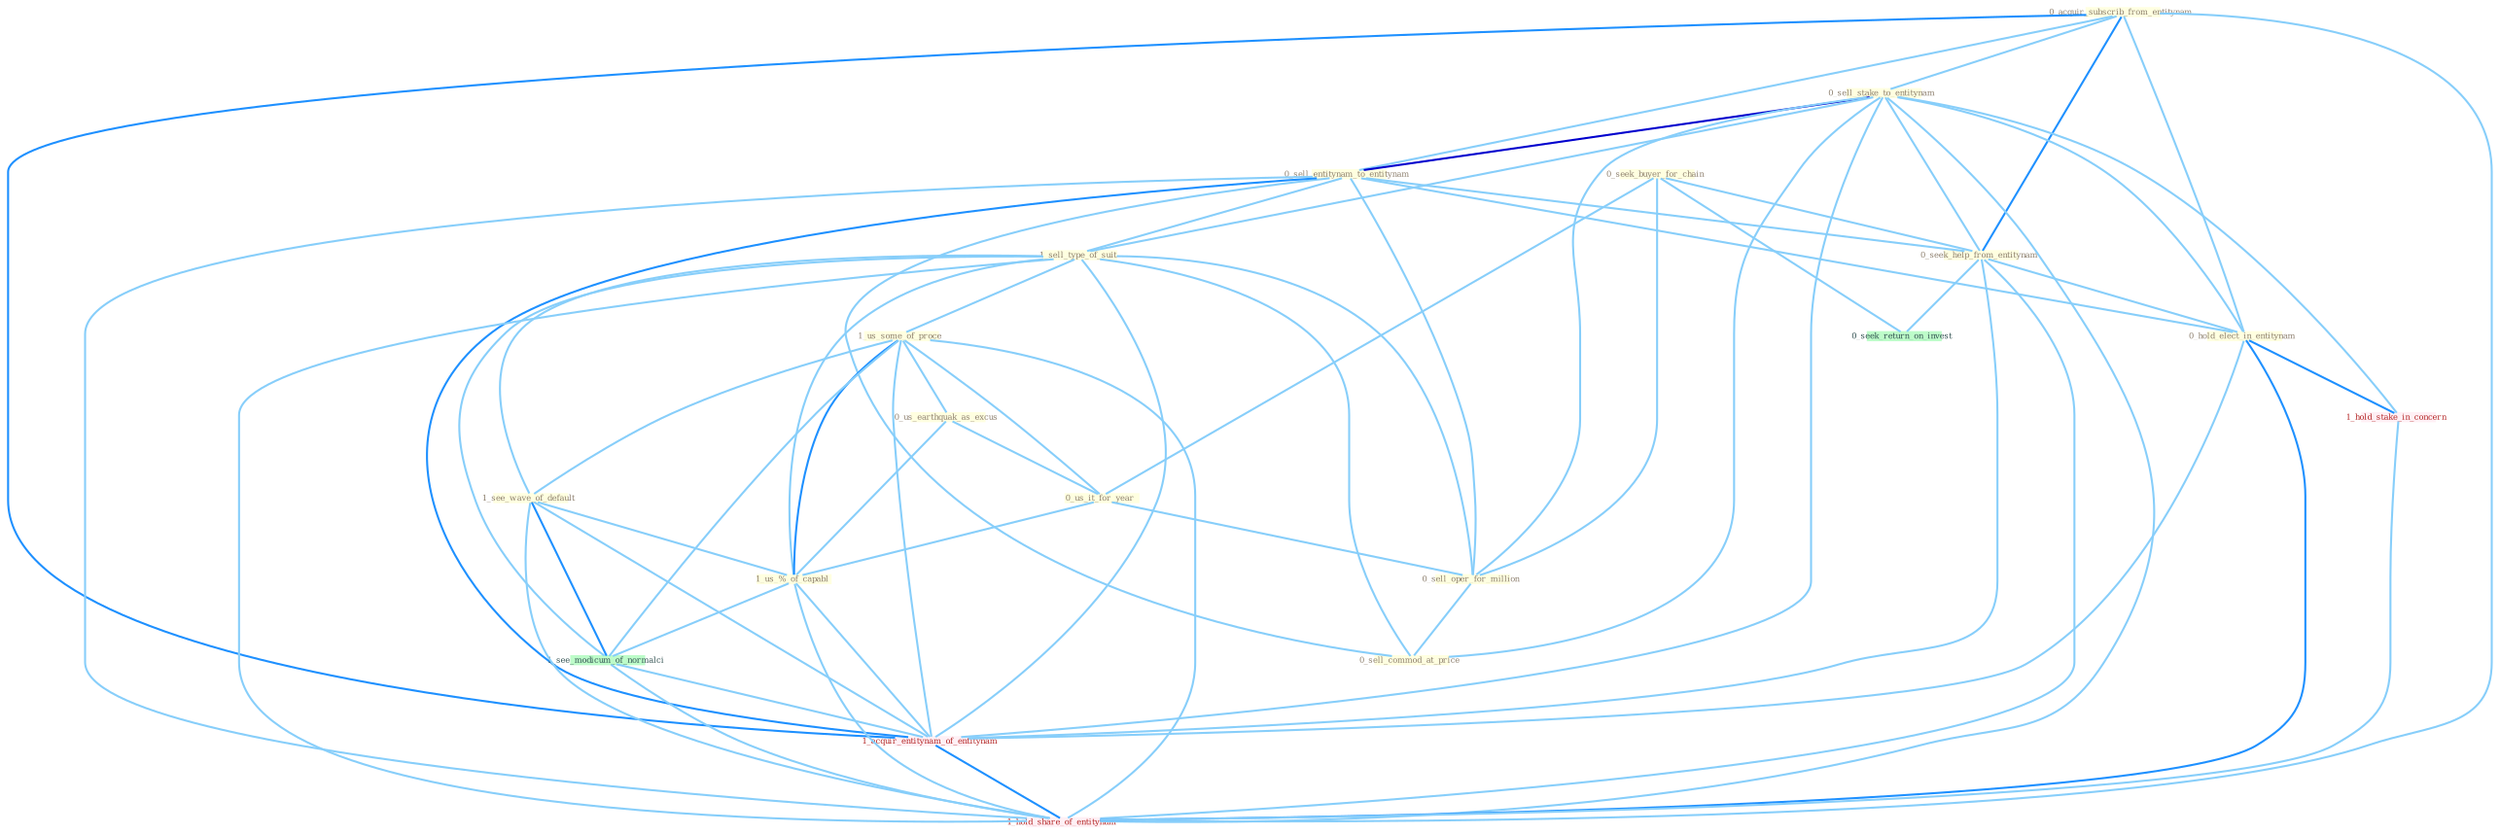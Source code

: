 Graph G{ 
    node
    [shape=polygon,style=filled,width=.5,height=.06,color="#BDFCC9",fixedsize=true,fontsize=4,
    fontcolor="#2f4f4f"];
    {node
    [color="#ffffe0", fontcolor="#8b7d6b"] "0_acquir_subscrib_from_entitynam " "0_sell_stake_to_entitynam " "0_seek_buyer_for_chain " "0_sell_entitynam_to_entitynam " "1_sell_type_of_suit " "1_us_some_of_proce " "1_see_wave_of_default " "0_us_earthquak_as_excus " "0_us_it_for_year " "0_sell_oper_for_million " "0_seek_help_from_entitynam " "0_sell_commod_at_price " "0_hold_elect_in_entitynam " "1_us_%_of_capabl "}
{node [color="#fff0f5", fontcolor="#b22222"] "1_hold_stake_in_concern " "1_acquir_entitynam_of_entitynam " "1_hold_share_of_entitynam "}
edge [color="#B0E2FF"];

	"0_acquir_subscrib_from_entitynam " -- "0_sell_stake_to_entitynam " [w="1", color="#87cefa" ];
	"0_acquir_subscrib_from_entitynam " -- "0_sell_entitynam_to_entitynam " [w="1", color="#87cefa" ];
	"0_acquir_subscrib_from_entitynam " -- "0_seek_help_from_entitynam " [w="2", color="#1e90ff" , len=0.8];
	"0_acquir_subscrib_from_entitynam " -- "0_hold_elect_in_entitynam " [w="1", color="#87cefa" ];
	"0_acquir_subscrib_from_entitynam " -- "1_acquir_entitynam_of_entitynam " [w="2", color="#1e90ff" , len=0.8];
	"0_acquir_subscrib_from_entitynam " -- "1_hold_share_of_entitynam " [w="1", color="#87cefa" ];
	"0_sell_stake_to_entitynam " -- "0_sell_entitynam_to_entitynam " [w="3", color="#0000cd" , len=0.6];
	"0_sell_stake_to_entitynam " -- "1_sell_type_of_suit " [w="1", color="#87cefa" ];
	"0_sell_stake_to_entitynam " -- "0_sell_oper_for_million " [w="1", color="#87cefa" ];
	"0_sell_stake_to_entitynam " -- "0_seek_help_from_entitynam " [w="1", color="#87cefa" ];
	"0_sell_stake_to_entitynam " -- "0_sell_commod_at_price " [w="1", color="#87cefa" ];
	"0_sell_stake_to_entitynam " -- "0_hold_elect_in_entitynam " [w="1", color="#87cefa" ];
	"0_sell_stake_to_entitynam " -- "1_hold_stake_in_concern " [w="1", color="#87cefa" ];
	"0_sell_stake_to_entitynam " -- "1_acquir_entitynam_of_entitynam " [w="1", color="#87cefa" ];
	"0_sell_stake_to_entitynam " -- "1_hold_share_of_entitynam " [w="1", color="#87cefa" ];
	"0_seek_buyer_for_chain " -- "0_us_it_for_year " [w="1", color="#87cefa" ];
	"0_seek_buyer_for_chain " -- "0_sell_oper_for_million " [w="1", color="#87cefa" ];
	"0_seek_buyer_for_chain " -- "0_seek_help_from_entitynam " [w="1", color="#87cefa" ];
	"0_seek_buyer_for_chain " -- "0_seek_return_on_invest " [w="1", color="#87cefa" ];
	"0_sell_entitynam_to_entitynam " -- "1_sell_type_of_suit " [w="1", color="#87cefa" ];
	"0_sell_entitynam_to_entitynam " -- "0_sell_oper_for_million " [w="1", color="#87cefa" ];
	"0_sell_entitynam_to_entitynam " -- "0_seek_help_from_entitynam " [w="1", color="#87cefa" ];
	"0_sell_entitynam_to_entitynam " -- "0_sell_commod_at_price " [w="1", color="#87cefa" ];
	"0_sell_entitynam_to_entitynam " -- "0_hold_elect_in_entitynam " [w="1", color="#87cefa" ];
	"0_sell_entitynam_to_entitynam " -- "1_acquir_entitynam_of_entitynam " [w="2", color="#1e90ff" , len=0.8];
	"0_sell_entitynam_to_entitynam " -- "1_hold_share_of_entitynam " [w="1", color="#87cefa" ];
	"1_sell_type_of_suit " -- "1_us_some_of_proce " [w="1", color="#87cefa" ];
	"1_sell_type_of_suit " -- "1_see_wave_of_default " [w="1", color="#87cefa" ];
	"1_sell_type_of_suit " -- "0_sell_oper_for_million " [w="1", color="#87cefa" ];
	"1_sell_type_of_suit " -- "0_sell_commod_at_price " [w="1", color="#87cefa" ];
	"1_sell_type_of_suit " -- "1_us_%_of_capabl " [w="1", color="#87cefa" ];
	"1_sell_type_of_suit " -- "1_see_modicum_of_normalci " [w="1", color="#87cefa" ];
	"1_sell_type_of_suit " -- "1_acquir_entitynam_of_entitynam " [w="1", color="#87cefa" ];
	"1_sell_type_of_suit " -- "1_hold_share_of_entitynam " [w="1", color="#87cefa" ];
	"1_us_some_of_proce " -- "1_see_wave_of_default " [w="1", color="#87cefa" ];
	"1_us_some_of_proce " -- "0_us_earthquak_as_excus " [w="1", color="#87cefa" ];
	"1_us_some_of_proce " -- "0_us_it_for_year " [w="1", color="#87cefa" ];
	"1_us_some_of_proce " -- "1_us_%_of_capabl " [w="2", color="#1e90ff" , len=0.8];
	"1_us_some_of_proce " -- "1_see_modicum_of_normalci " [w="1", color="#87cefa" ];
	"1_us_some_of_proce " -- "1_acquir_entitynam_of_entitynam " [w="1", color="#87cefa" ];
	"1_us_some_of_proce " -- "1_hold_share_of_entitynam " [w="1", color="#87cefa" ];
	"1_see_wave_of_default " -- "1_us_%_of_capabl " [w="1", color="#87cefa" ];
	"1_see_wave_of_default " -- "1_see_modicum_of_normalci " [w="2", color="#1e90ff" , len=0.8];
	"1_see_wave_of_default " -- "1_acquir_entitynam_of_entitynam " [w="1", color="#87cefa" ];
	"1_see_wave_of_default " -- "1_hold_share_of_entitynam " [w="1", color="#87cefa" ];
	"0_us_earthquak_as_excus " -- "0_us_it_for_year " [w="1", color="#87cefa" ];
	"0_us_earthquak_as_excus " -- "1_us_%_of_capabl " [w="1", color="#87cefa" ];
	"0_us_it_for_year " -- "0_sell_oper_for_million " [w="1", color="#87cefa" ];
	"0_us_it_for_year " -- "1_us_%_of_capabl " [w="1", color="#87cefa" ];
	"0_sell_oper_for_million " -- "0_sell_commod_at_price " [w="1", color="#87cefa" ];
	"0_seek_help_from_entitynam " -- "0_hold_elect_in_entitynam " [w="1", color="#87cefa" ];
	"0_seek_help_from_entitynam " -- "0_seek_return_on_invest " [w="1", color="#87cefa" ];
	"0_seek_help_from_entitynam " -- "1_acquir_entitynam_of_entitynam " [w="1", color="#87cefa" ];
	"0_seek_help_from_entitynam " -- "1_hold_share_of_entitynam " [w="1", color="#87cefa" ];
	"0_hold_elect_in_entitynam " -- "1_hold_stake_in_concern " [w="2", color="#1e90ff" , len=0.8];
	"0_hold_elect_in_entitynam " -- "1_acquir_entitynam_of_entitynam " [w="1", color="#87cefa" ];
	"0_hold_elect_in_entitynam " -- "1_hold_share_of_entitynam " [w="2", color="#1e90ff" , len=0.8];
	"1_us_%_of_capabl " -- "1_see_modicum_of_normalci " [w="1", color="#87cefa" ];
	"1_us_%_of_capabl " -- "1_acquir_entitynam_of_entitynam " [w="1", color="#87cefa" ];
	"1_us_%_of_capabl " -- "1_hold_share_of_entitynam " [w="1", color="#87cefa" ];
	"1_hold_stake_in_concern " -- "1_hold_share_of_entitynam " [w="1", color="#87cefa" ];
	"1_see_modicum_of_normalci " -- "1_acquir_entitynam_of_entitynam " [w="1", color="#87cefa" ];
	"1_see_modicum_of_normalci " -- "1_hold_share_of_entitynam " [w="1", color="#87cefa" ];
	"1_acquir_entitynam_of_entitynam " -- "1_hold_share_of_entitynam " [w="2", color="#1e90ff" , len=0.8];
}